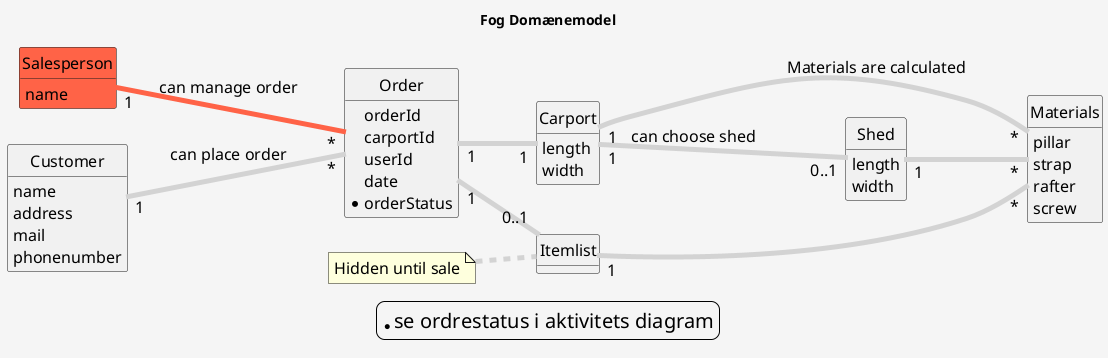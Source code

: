 @startuml
'https://plantuml.com/class-diagram



left to right direction
skinparam BackgroundColor #f5f5f5
skinparam style strictuml
skinparam DefaultFontSize 16
skinparam DefaultFontStyle bold
skinparam ArrowColor #lightgrey
skinparam ArrowThickness 5
hide methods
hide circle
hide empty

<style>
legend {
    BackgroundColor #f5f5f5
    FontColor black
    FontSize 20
}

.p {
    FontColor black
}
</style>


Title Fog Domænemodel


class Salesperson #tomato{
    name
}


legend *se ordrestatus i aktivitets diagram


Class Customer{
    name
    address
    mail
    phonenumber
}

Class Order {
    orderId
    carportId
    userId
    date
    *orderStatus
}

Class Carport {
    length
    width
}

Class Materials {
    pillar
    strap
    rafter
    screw
}

Class Shed {
    length
    width
}


Class Itemlist {

}


note left: Hidden until sale


Customer "1"--"*" Order : can place order
Order "1"--"1" Carport
Carport "1"--"0..1" Shed : can choose shed
Itemlist "1"--"*" Materials
Salesperson "1"--"*"  Order #tomato: can manage order
Order "1"--"0..1" Itemlist
Carport "1"--"*" Materials : Materials are calculated
Shed "1"--"*" Materials


@enduml